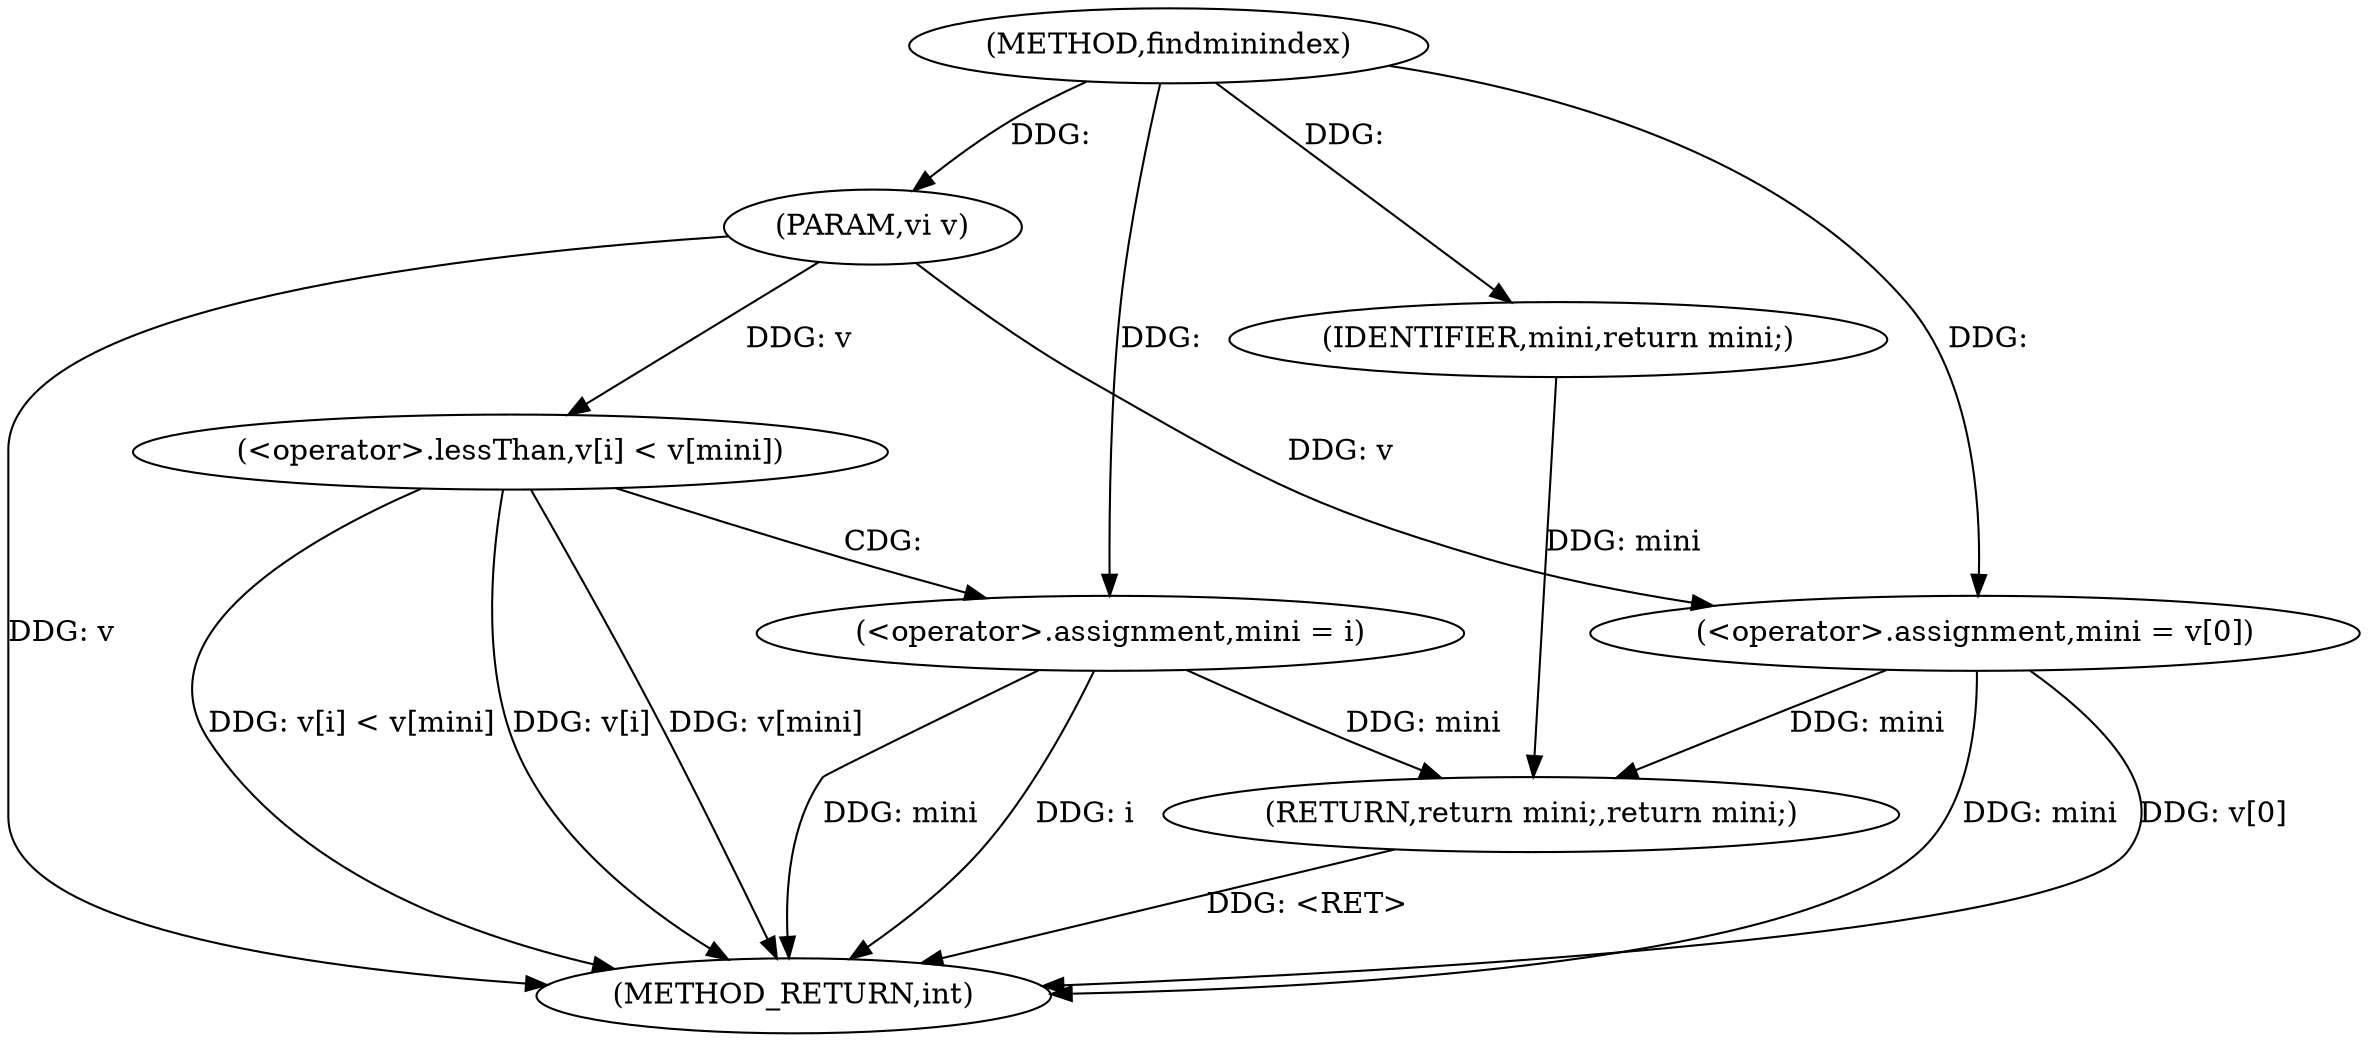 digraph "findminindex" {  
"1000401" [label = "(METHOD,findminindex)" ]
"1000423" [label = "(METHOD_RETURN,int)" ]
"1000402" [label = "(PARAM,vi v)" ]
"1000405" [label = "(<operator>.assignment,mini = v[0])" ]
"1000421" [label = "(RETURN,return mini;,return mini;)" ]
"1000411" [label = "(<operator>.lessThan,v[i] < v[mini])" ]
"1000418" [label = "(<operator>.assignment,mini = i)" ]
"1000422" [label = "(IDENTIFIER,mini,return mini;)" ]
  "1000421" -> "1000423"  [ label = "DDG: <RET>"] 
  "1000402" -> "1000423"  [ label = "DDG: v"] 
  "1000405" -> "1000423"  [ label = "DDG: mini"] 
  "1000405" -> "1000423"  [ label = "DDG: v[0]"] 
  "1000411" -> "1000423"  [ label = "DDG: v[i]"] 
  "1000411" -> "1000423"  [ label = "DDG: v[mini]"] 
  "1000411" -> "1000423"  [ label = "DDG: v[i] < v[mini]"] 
  "1000418" -> "1000423"  [ label = "DDG: mini"] 
  "1000418" -> "1000423"  [ label = "DDG: i"] 
  "1000401" -> "1000402"  [ label = "DDG: "] 
  "1000402" -> "1000405"  [ label = "DDG: v"] 
  "1000422" -> "1000421"  [ label = "DDG: mini"] 
  "1000405" -> "1000421"  [ label = "DDG: mini"] 
  "1000418" -> "1000421"  [ label = "DDG: mini"] 
  "1000401" -> "1000405"  [ label = "DDG: "] 
  "1000401" -> "1000418"  [ label = "DDG: "] 
  "1000401" -> "1000422"  [ label = "DDG: "] 
  "1000402" -> "1000411"  [ label = "DDG: v"] 
  "1000411" -> "1000418"  [ label = "CDG: "] 
}

